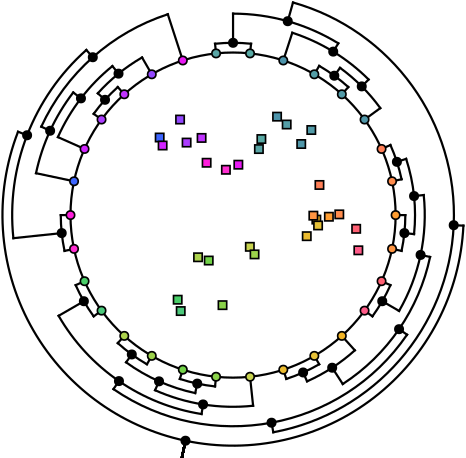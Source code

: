 <?xml version="1.0"?>
<!DOCTYPE ipe SYSTEM "ipe.dtd">
<ipe version="70218" creator="Ipe 7.2.26">
<info created="D:20250130142609" modified="D:20250130143806"/>
<ipestyle name="basic">
<symbol name="arrow/arc(spx)">
<path stroke="sym-stroke" fill="sym-stroke" pen="sym-pen">
0 0 m
-1 0.333 l
-1 -0.333 l
h
</path>
</symbol>
<symbol name="arrow/farc(spx)">
<path stroke="sym-stroke" fill="white" pen="sym-pen">
0 0 m
-1 0.333 l
-1 -0.333 l
h
</path>
</symbol>
<symbol name="arrow/ptarc(spx)">
<path stroke="sym-stroke" fill="sym-stroke" pen="sym-pen">
0 0 m
-1 0.333 l
-0.8 0 l
-1 -0.333 l
h
</path>
</symbol>
<symbol name="arrow/fptarc(spx)">
<path stroke="sym-stroke" fill="white" pen="sym-pen">
0 0 m
-1 0.333 l
-0.8 0 l
-1 -0.333 l
h
</path>
</symbol>
<symbol name="mark/circle(sx)" transformations="translations">
<path fill="sym-stroke">
0.6 0 0 0.6 0 0 e
0.4 0 0 0.4 0 0 e
</path>
</symbol>
<symbol name="mark/disk(sx)" transformations="translations">
<path fill="sym-stroke">
0.6 0 0 0.6 0 0 e
</path>
</symbol>
<symbol name="mark/fdisk(sfx)" transformations="translations">
<group>
<path fill="sym-fill">
0.5 0 0 0.5 0 0 e
</path>
<path fill="sym-stroke" fillrule="eofill">
0.6 0 0 0.6 0 0 e
0.4 0 0 0.4 0 0 e
</path>
</group>
</symbol>
<symbol name="mark/box(sx)" transformations="translations">
<path fill="sym-stroke" fillrule="eofill">
-0.6 -0.6 m
0.6 -0.6 l
0.6 0.6 l
-0.6 0.6 l
h
-0.4 -0.4 m
0.4 -0.4 l
0.4 0.4 l
-0.4 0.4 l
h
</path>
</symbol>
<symbol name="mark/square(sx)" transformations="translations">
<path fill="sym-stroke">
-0.6 -0.6 m
0.6 -0.6 l
0.6 0.6 l
-0.6 0.6 l
h
</path>
</symbol>
<symbol name="mark/fsquare(sfx)" transformations="translations">
<group>
<path fill="sym-fill">
-0.5 -0.5 m
0.5 -0.5 l
0.5 0.5 l
-0.5 0.5 l
h
</path>
<path fill="sym-stroke" fillrule="eofill">
-0.6 -0.6 m
0.6 -0.6 l
0.6 0.6 l
-0.6 0.6 l
h
-0.4 -0.4 m
0.4 -0.4 l
0.4 0.4 l
-0.4 0.4 l
h
</path>
</group>
</symbol>
<symbol name="mark/cross(sx)" transformations="translations">
<group>
<path fill="sym-stroke">
-0.43 -0.57 m
0.57 0.43 l
0.43 0.57 l
-0.57 -0.43 l
h
</path>
<path fill="sym-stroke">
-0.43 0.57 m
0.57 -0.43 l
0.43 -0.57 l
-0.57 0.43 l
h
</path>
</group>
</symbol>
<symbol name="arrow/fnormal(spx)">
<path stroke="sym-stroke" fill="white" pen="sym-pen">
0 0 m
-1 0.333 l
-1 -0.333 l
h
</path>
</symbol>
<symbol name="arrow/pointed(spx)">
<path stroke="sym-stroke" fill="sym-stroke" pen="sym-pen">
0 0 m
-1 0.333 l
-0.8 0 l
-1 -0.333 l
h
</path>
</symbol>
<symbol name="arrow/fpointed(spx)">
<path stroke="sym-stroke" fill="white" pen="sym-pen">
0 0 m
-1 0.333 l
-0.8 0 l
-1 -0.333 l
h
</path>
</symbol>
<symbol name="arrow/linear(spx)">
<path stroke="sym-stroke" pen="sym-pen">
-1 0.333 m
0 0 l
-1 -0.333 l
</path>
</symbol>
<symbol name="arrow/fdouble(spx)">
<path stroke="sym-stroke" fill="white" pen="sym-pen">
0 0 m
-1 0.333 l
-1 -0.333 l
h
-1 0 m
-2 0.333 l
-2 -0.333 l
h
</path>
</symbol>
<symbol name="arrow/double(spx)">
<path stroke="sym-stroke" fill="sym-stroke" pen="sym-pen">
0 0 m
-1 0.333 l
-1 -0.333 l
h
-1 0 m
-2 0.333 l
-2 -0.333 l
h
</path>
</symbol>
<symbol name="arrow/mid-normal(spx)">
<path stroke="sym-stroke" fill="sym-stroke" pen="sym-pen">
0.5 0 m
-0.5 0.333 l
-0.5 -0.333 l
h
</path>
</symbol>
<symbol name="arrow/mid-fnormal(spx)">
<path stroke="sym-stroke" fill="white" pen="sym-pen">
0.5 0 m
-0.5 0.333 l
-0.5 -0.333 l
h
</path>
</symbol>
<symbol name="arrow/mid-pointed(spx)">
<path stroke="sym-stroke" fill="sym-stroke" pen="sym-pen">
0.5 0 m
-0.5 0.333 l
-0.3 0 l
-0.5 -0.333 l
h
</path>
</symbol>
<symbol name="arrow/mid-fpointed(spx)">
<path stroke="sym-stroke" fill="white" pen="sym-pen">
0.5 0 m
-0.5 0.333 l
-0.3 0 l
-0.5 -0.333 l
h
</path>
</symbol>
<symbol name="arrow/mid-double(spx)">
<path stroke="sym-stroke" fill="sym-stroke" pen="sym-pen">
1 0 m
0 0.333 l
0 -0.333 l
h
0 0 m
-1 0.333 l
-1 -0.333 l
h
</path>
</symbol>
<symbol name="arrow/mid-fdouble(spx)">
<path stroke="sym-stroke" fill="white" pen="sym-pen">
1 0 m
0 0.333 l
0 -0.333 l
h
0 0 m
-1 0.333 l
-1 -0.333 l
h
</path>
</symbol>
<anglesize name="22.5 deg" value="22.5"/>
<anglesize name="30 deg" value="30"/>
<anglesize name="45 deg" value="45"/>
<anglesize name="60 deg" value="60"/>
<anglesize name="90 deg" value="90"/>
<arrowsize name="large" value="10"/>
<arrowsize name="small" value="5"/>
<arrowsize name="tiny" value="3"/>
<color name="blue" value="0 0 1"/>
<color name="brown" value="0.647 0.165 0.165"/>
<color name="darkblue" value="0 0 0.545"/>
<color name="darkcyan" value="0 0.545 0.545"/>
<color name="darkgray" value="0.663"/>
<color name="darkgreen" value="0 0.392 0"/>
<color name="darkmagenta" value="0.545 0 0.545"/>
<color name="darkorange" value="1 0.549 0"/>
<color name="darkred" value="0.545 0 0"/>
<color name="gold" value="1 0.843 0"/>
<color name="gray" value="0.745"/>
<color name="green" value="0 1 0"/>
<color name="lightblue" value="0.678 0.847 0.902"/>
<color name="lightcyan" value="0.878 1 1"/>
<color name="lightgray" value="0.827"/>
<color name="lightgreen" value="0.565 0.933 0.565"/>
<color name="lightyellow" value="1 1 0.878"/>
<color name="navy" value="0 0 0.502"/>
<color name="orange" value="1 0.647 0"/>
<color name="pink" value="1 0.753 0.796"/>
<color name="purple" value="0.627 0.125 0.941"/>
<color name="red" value="1 0 0"/>
<color name="seagreen" value="0.18 0.545 0.341"/>
<color name="turquoise" value="0.251 0.878 0.816"/>
<color name="violet" value="0.933 0.51 0.933"/>
<color name="yellow" value="1 1 0"/>
<dashstyle name="dash dot dotted" value="[4 2 1 2 1 2] 0"/>
<dashstyle name="dash dotted" value="[4 2 1 2] 0"/>
<dashstyle name="dashed" value="[4] 0"/>
<dashstyle name="dotted" value="[1 3] 0"/>
<gridsize name="10 pts (~3.5 mm)" value="10"/>
<gridsize name="14 pts (~5 mm)" value="14"/>
<gridsize name="16 pts (~6 mm)" value="16"/>
<gridsize name="20 pts (~7 mm)" value="20"/>
<gridsize name="28 pts (~10 mm)" value="28"/>
<gridsize name="32 pts (~12 mm)" value="32"/>
<gridsize name="4 pts" value="4"/>
<gridsize name="56 pts (~20 mm)" value="56"/>
<gridsize name="8 pts (~3 mm)" value="8"/>
<opacity name="10%" value="0.1"/>
<opacity name="30%" value="0.3"/>
<opacity name="50%" value="0.5"/>
<opacity name="75%" value="0.75"/>
<pen name="fat" value="1.2"/>
<pen name="heavier" value="0.8"/>
<pen name="ultrafat" value="2"/>
<symbolsize name="large" value="5"/>
<symbolsize name="small" value="2"/>
<symbolsize name="tiny" value="1.1"/>
<textsize name="Huge" value="\Huge"/>
<textsize name="LARGE" value="\LARGE"/>
<textsize name="Large" value="\Large"/>
<textsize name="footnote" value="\footnotesize"/>
<textsize name="huge" value="\huge"/>
<textsize name="large" value="\large"/>
<textsize name="script" value="\scriptsize"/>
<textsize name="small" value="\small"/>
<textsize name="tiny" value="\tiny"/>
<textstyle name="center" begin="\begin{center}" end="\end{center}"/>
<textstyle name="item" begin="\begin{itemize}\item{}" end="\end{itemize}"/>
<textstyle name="itemize" begin="\begin{itemize}" end="\end{itemize}"/>
<tiling name="falling" angle="-60" step="4" width="1"/>
<tiling name="rising" angle="30" step="4" width="1"/>
</ipestyle>
<page>
<layer name="alpha"/>
<view layers="alpha" active="alpha"/>
<path layer="alpha" matrix="11.664 0 0 11.664 264.04 500.756" stroke="0" pen="heavier" cap="2" opacity="255" stroke-opacity="opaque">
5.01717 0 0 5.01717 0 0 e
</path>
<path matrix="11.664 0 0 11.664 264.04 500.756" stroke="0" pen="heavier" cap="2" opacity="255" stroke-opacity="opaque">
-1.46835 -6.96405 m
-1.5715 -7.45329 l
</path>
<path matrix="11.664 0 0 11.664 264.04 500.756" stroke="0" pen="heavier" cap="2" opacity="255" stroke-opacity="opaque">
-1.46835 -6.96405 m
-1.5715 -7.45329 l
</path>
<path matrix="11.664 0 0 11.664 264.04 500.756" stroke="0" pen="heavier" cap="2" opacity="255" stroke-opacity="opaque">
4.30168 -3.12535 m
5.31717 0 0 5.31717 0 0 4.85747 -2.16269 a
</path>
<path matrix="11.664 0 0 11.664 264.04 500.756" stroke="0" pen="heavier" cap="2" opacity="255" stroke-opacity="opaque">
4.05897 -2.94902 m
4.30168 -3.12535 l
</path>
<path matrix="11.664 0 0 11.664 264.04 500.756" stroke="0" pen="heavier" cap="2" opacity="255" stroke-opacity="opaque">
4.58341 -2.04067 m
4.85747 -2.16269 l
</path>
<path matrix="11.664 0 0 11.664 264.04 500.756" stroke="0" pen="heavier" cap="2" opacity="255" stroke-opacity="opaque">
-1.46835 -6.96405 m
-1.5715 -7.45329 l
</path>
<path matrix="11.664 0 0 11.664 264.04 500.756" stroke="0" pen="heavier" cap="2" opacity="255" stroke-opacity="opaque">
-1.46835 -6.96405 m
-1.5715 -7.45329 l
</path>
<path matrix="11.664 0 0 11.664 264.04 500.756" stroke="0" pen="heavier" cap="2" opacity="255" stroke-opacity="opaque">
-1.46835 -6.96405 m
-1.5715 -7.45329 l
</path>
<path matrix="11.664 0 0 11.664 264.04 500.756" stroke="0" pen="heavier" cap="2" opacity="255" stroke-opacity="opaque">
5.20097 1.1055 m
5.31717 0 0 5.31717 0 0 4.85747 2.16269 a
</path>
<path matrix="11.664 0 0 11.664 264.04 500.756" stroke="0" pen="heavier" cap="2" opacity="255" stroke-opacity="opaque">
4.58341 2.04067 m
4.85747 2.16269 l
</path>
<path matrix="11.664 0 0 11.664 264.04 500.756" stroke="0" pen="heavier" cap="2" opacity="255" stroke-opacity="opaque">
4.90753 1.04313 m
5.20097 1.1055 l
</path>
<path matrix="11.664 0 0 11.664 264.04 500.756" stroke="0" pen="heavier" cap="2" opacity="255" stroke-opacity="opaque">
-1.46835 -6.96405 m
-1.5715 -7.45329 l
</path>
<path matrix="11.664 0 0 11.664 264.04 500.756" stroke="0" pen="heavier" cap="2" opacity="255" stroke-opacity="opaque">
-1.46835 -6.96405 m
-1.5715 -7.45329 l
</path>
<path matrix="11.664 0 0 11.664 264.04 500.756" stroke="0" pen="heavier" cap="2" opacity="255" stroke-opacity="opaque">
-1.46835 -6.96405 m
-1.5715 -7.45329 l
</path>
<path matrix="11.664 0 0 11.664 264.04 500.756" stroke="0" pen="heavier" cap="2" opacity="255" stroke-opacity="opaque">
5.20097 -1.1055 m
5.31717 0 0 5.31717 0 0 5.31717 0 a
</path>
<path matrix="11.664 0 0 11.664 264.04 500.756" stroke="0" pen="heavier" cap="2" opacity="255" stroke-opacity="opaque">
4.90753 -1.04313 m
5.20097 -1.1055 l
</path>
<path matrix="11.664 0 0 11.664 264.04 500.756" stroke="0" pen="heavier" cap="2" opacity="255" stroke-opacity="opaque">
5.01717 0 m
5.31717 0 l
</path>
<path matrix="11.664 0 0 11.664 264.04 500.756" stroke="0" pen="heavier" cap="2" opacity="255" stroke-opacity="opaque">
-1.46835 -6.96405 m
-1.5715 -7.45329 l
</path>
<path matrix="11.664 0 0 11.664 264.04 500.756" stroke="0" pen="heavier" cap="2" opacity="255" stroke-opacity="opaque">
5.5864 -0.587154 m
5.61717 0 0 5.61717 0 0 5.34224 1.7358 a
</path>
<path matrix="11.664 0 0 11.664 264.04 500.756" stroke="0" pen="heavier" cap="2" opacity="255" stroke-opacity="opaque">
5.05693 1.64309 m
5.34224 1.7358 l
</path>
<path matrix="11.664 0 0 11.664 264.04 500.756" stroke="0" pen="heavier" cap="2" opacity="255" stroke-opacity="opaque">
5.28804 -0.555795 m
5.5864 -0.587154 l
</path>
<path matrix="11.664 0 0 11.664 264.04 500.756" stroke="0" pen="heavier" cap="2" opacity="255" stroke-opacity="opaque">
-1.46835 -6.96405 m
-1.5715 -7.45329 l
</path>
<path matrix="11.664 0 0 11.664 264.04 500.756" stroke="0" pen="heavier" cap="2" opacity="255" stroke-opacity="opaque">
5.12442 -2.95858 m
5.91717 0 0 5.91717 0 0 5.88475 0.618512 a
</path>
<path matrix="11.664 0 0 11.664 264.04 500.756" stroke="0" pen="heavier" cap="2" opacity="255" stroke-opacity="opaque">
4.6048 -2.65858 m
5.12442 -2.95858 l
</path>
<path matrix="11.664 0 0 11.664 264.04 500.756" stroke="0" pen="heavier" cap="2" opacity="255" stroke-opacity="opaque">
5.5864 0.587154 m
5.88475 0.618512 l
</path>
<path matrix="11.664 0 0 11.664 264.04 500.756" stroke="0" pen="heavier" cap="2" opacity="255" stroke-opacity="opaque">
-1.46835 -6.96405 m
-1.5715 -7.45329 l
</path>
<path matrix="11.664 0 0 11.664 264.04 500.756" stroke="0" pen="heavier" cap="2" opacity="255" stroke-opacity="opaque">
-1.46835 -6.96405 m
-1.5715 -7.45329 l
</path>
<path matrix="11.664 0 0 11.664 264.04 500.756" stroke="0" pen="heavier" cap="2" opacity="255" stroke-opacity="opaque">
-1.46835 -6.96405 m
-1.5715 -7.45329 l
</path>
<path matrix="11.664 0 0 11.664 264.04 500.756" stroke="0" pen="heavier" cap="2" opacity="255" stroke-opacity="opaque">
-1.46835 -6.96405 m
-1.5715 -7.45329 l
</path>
<path matrix="11.664 0 0 11.664 264.04 500.756" stroke="0" pen="heavier" cap="2" opacity="255" stroke-opacity="opaque">
1.64309 -5.05693 m
5.31717 0 0 5.31717 0 0 2.65858 -4.6048 a
</path>
<path matrix="11.664 0 0 11.664 264.04 500.756" stroke="0" pen="heavier" cap="2" opacity="255" stroke-opacity="opaque">
1.55039 -4.77161 m
1.64309 -5.05693 l
</path>
<path matrix="11.664 0 0 11.664 264.04 500.756" stroke="0" pen="heavier" cap="2" opacity="255" stroke-opacity="opaque">
2.50858 -4.34499 m
2.65858 -4.6048 l
</path>
<path matrix="11.664 0 0 11.664 264.04 500.756" stroke="0" pen="heavier" cap="2" opacity="255" stroke-opacity="opaque">
-1.46835 -6.96405 m
-1.5715 -7.45329 l
</path>
<path matrix="11.664 0 0 11.664 264.04 500.756" stroke="0" pen="heavier" cap="2" opacity="255" stroke-opacity="opaque">
2.28471 -5.13154 m
5.61717 0 0 5.61717 0 0 3.75862 -4.17437 a
</path>
<path matrix="11.664 0 0 11.664 264.04 500.756" stroke="0" pen="heavier" cap="2" opacity="255" stroke-opacity="opaque">
3.35714 -3.72848 m
3.75862 -4.17437 l
</path>
<path matrix="11.664 0 0 11.664 264.04 500.756" stroke="0" pen="heavier" cap="2" opacity="255" stroke-opacity="opaque">
2.16269 -4.85747 m
2.28471 -5.13154 l
</path>
<path matrix="11.664 0 0 11.664 264.04 500.756" stroke="0" pen="heavier" cap="2" opacity="255" stroke-opacity="opaque">
-1.46835 -6.96405 m
-1.5715 -7.45329 l
</path>
<path matrix="11.664 0 0 11.664 264.04 500.756" stroke="0" pen="heavier" cap="2" opacity="255" stroke-opacity="opaque">
3.38611 -5.21415 m
6.21717 0 0 6.21717 0 0 6.08131 -1.29262 a
</path>
<path matrix="11.664 0 0 11.664 264.04 500.756" stroke="0" pen="heavier" cap="2" opacity="255" stroke-opacity="opaque">
5.78786 -1.23025 m
6.08131 -1.29262 l
</path>
<path matrix="11.664 0 0 11.664 264.04 500.756" stroke="0" pen="heavier" cap="2" opacity="255" stroke-opacity="opaque">
3.05933 -4.71095 m
3.38611 -5.21415 l
</path>
<path matrix="11.664 0 0 11.664 264.04 500.756" stroke="0" pen="heavier" cap="2" opacity="255" stroke-opacity="opaque">
-1.46835 -6.96405 m
-1.5715 -7.45329 l
</path>
<path matrix="11.664 0 0 11.664 264.04 500.756" stroke="0" pen="heavier" cap="2" opacity="255" stroke-opacity="opaque">
-1.46835 -6.96405 m
-1.5715 -7.45329 l
</path>
<path matrix="11.664 0 0 11.664 264.04 500.756" stroke="0" pen="heavier" cap="2" opacity="255" stroke-opacity="opaque">
-1.46835 -6.96405 m
-1.5715 -7.45329 l
</path>
<path matrix="11.664 0 0 11.664 264.04 500.756" stroke="0" pen="heavier" cap="2" opacity="255" stroke-opacity="opaque">
-1.46835 -6.96405 m
-1.5715 -7.45329 l
</path>
<path matrix="11.664 0 0 11.664 264.04 500.756" stroke="0" pen="heavier" cap="2" opacity="255" stroke-opacity="opaque">
-3.55788 -3.95142 m
5.31717 0 0 5.31717 0 0 -2.65858 -4.6048 a
</path>
<path matrix="11.664 0 0 11.664 264.04 500.756" stroke="0" pen="heavier" cap="2" opacity="255" stroke-opacity="opaque">
-3.35714 -3.72848 m
-3.55788 -3.95142 l
</path>
<path matrix="11.664 0 0 11.664 264.04 500.756" stroke="0" pen="heavier" cap="2" opacity="255" stroke-opacity="opaque">
-2.50858 -4.34499 m
-2.65858 -4.6048 l
</path>
<path matrix="11.664 0 0 11.664 264.04 500.756" stroke="0" pen="heavier" cap="2" opacity="255" stroke-opacity="opaque">
-1.46835 -6.96405 m
-1.5715 -7.45329 l
</path>
<path matrix="11.664 0 0 11.664 264.04 500.756" stroke="0" pen="heavier" cap="2" opacity="255" stroke-opacity="opaque">
-1.46835 -6.96405 m
-1.5715 -7.45329 l
</path>
<path matrix="11.664 0 0 11.664 264.04 500.756" stroke="0" pen="heavier" cap="2" opacity="255" stroke-opacity="opaque">
-1.46835 -6.96405 m
-1.5715 -7.45329 l
</path>
<path matrix="11.664 0 0 11.664 264.04 500.756" stroke="0" pen="heavier" cap="2" opacity="255" stroke-opacity="opaque">
-1.64309 -5.05693 m
5.31717 0 0 5.31717 0 0 -0.555795 -5.28804 a
</path>
<path matrix="11.664 0 0 11.664 264.04 500.756" stroke="0" pen="heavier" cap="2" opacity="255" stroke-opacity="opaque">
-0.524437 -4.98968 m
-0.555795 -5.28804 l
</path>
<path matrix="11.664 0 0 11.664 264.04 500.756" stroke="0" pen="heavier" cap="2" opacity="255" stroke-opacity="opaque">
-1.55039 -4.77161 m
-1.64309 -5.05693 l
</path>
<path matrix="11.664 0 0 11.664 264.04 500.756" stroke="0" pen="heavier" cap="2" opacity="255" stroke-opacity="opaque">
-1.46835 -6.96405 m
-1.5715 -7.45329 l
</path>
<path matrix="11.664 0 0 11.664 264.04 500.756" stroke="0" pen="heavier" cap="2" opacity="255" stroke-opacity="opaque">
-3.30169 -4.54438 m
5.61717 0 0 5.61717 0 0 -1.16787 -5.49442 a
</path>
<path matrix="11.664 0 0 11.664 264.04 500.756" stroke="0" pen="heavier" cap="2" opacity="255" stroke-opacity="opaque">
-3.12535 -4.30168 m
-3.30169 -4.54438 l
</path>
<path matrix="11.664 0 0 11.664 264.04 500.756" stroke="0" pen="heavier" cap="2" opacity="255" stroke-opacity="opaque">
-1.1055 -5.20097 m
-1.16787 -5.49442 l
</path>
<path matrix="11.664 0 0 11.664 264.04 500.756" stroke="0" pen="heavier" cap="2" opacity="255" stroke-opacity="opaque">
-1.46835 -6.96405 m
-1.5715 -7.45329 l
</path>
<path matrix="11.664 0 0 11.664 264.04 500.756" stroke="0" pen="heavier" cap="2" opacity="255" stroke-opacity="opaque">
-2.40673 -5.4056 m
5.91717 0 0 5.91717 0 0 0.618512 -5.88475 a
</path>
<path matrix="11.664 0 0 11.664 264.04 500.756" stroke="0" pen="heavier" cap="2" opacity="255" stroke-opacity="opaque">
0.524437 -4.98968 m
0.618512 -5.88475 l
</path>
<path matrix="11.664 0 0 11.664 264.04 500.756" stroke="0" pen="heavier" cap="2" opacity="255" stroke-opacity="opaque">
-2.28471 -5.13154 m
-2.40673 -5.4056 l
</path>
<path matrix="11.664 0 0 11.664 264.04 500.756" stroke="0" pen="heavier" cap="2" opacity="255" stroke-opacity="opaque">
-1.46835 -6.96405 m
-1.5715 -7.45329 l
</path>
<path matrix="11.664 0 0 11.664 264.04 500.756" stroke="0" pen="heavier" cap="2" opacity="255" stroke-opacity="opaque">
-1.46835 -6.96405 m
-1.5715 -7.45329 l
</path>
<path matrix="11.664 0 0 11.664 264.04 500.756" stroke="0" pen="heavier" cap="2" opacity="255" stroke-opacity="opaque">
-1.46835 -6.96405 m
-1.5715 -7.45329 l
</path>
<path matrix="11.664 0 0 11.664 264.04 500.756" stroke="0" pen="heavier" cap="2" opacity="255" stroke-opacity="opaque">
-4.85747 -2.16269 m
5.31717 0 0 5.31717 0 0 -4.30168 -3.12535 a
</path>
<path matrix="11.664 0 0 11.664 264.04 500.756" stroke="0" pen="heavier" cap="2" opacity="255" stroke-opacity="opaque">
-4.58341 -2.04067 m
-4.85747 -2.16269 l
</path>
<path matrix="11.664 0 0 11.664 264.04 500.756" stroke="0" pen="heavier" cap="2" opacity="255" stroke-opacity="opaque">
-4.05897 -2.94902 m
-4.30168 -3.12535 l
</path>
<path matrix="11.664 0 0 11.664 264.04 500.756" stroke="0" pen="heavier" cap="2" opacity="255" stroke-opacity="opaque">
-1.46835 -6.96405 m
-1.5715 -7.45329 l
</path>
<path matrix="11.664 0 0 11.664 264.04 500.756" stroke="0" pen="heavier" cap="2" opacity="255" stroke-opacity="opaque">
-5.38422 -3.10858 m
6.21717 0 0 6.21717 0 0 -0.972579 -6.14062 a
</path>
<path matrix="11.664 0 0 11.664 264.04 500.756" stroke="0" pen="heavier" cap="2" opacity="255" stroke-opacity="opaque">
-0.925649 -5.84432 m
-0.972579 -6.14062 l
</path>
<path matrix="11.664 0 0 11.664 264.04 500.756" stroke="0" pen="heavier" cap="2" opacity="255" stroke-opacity="opaque">
-4.6048 -2.65858 m
-5.38422 -3.10858 l
</path>
<path matrix="11.664 0 0 11.664 264.04 500.756" stroke="0" pen="heavier" cap="2" opacity="255" stroke-opacity="opaque">
-1.46835 -6.96405 m
-1.5715 -7.45329 l
</path>
<path matrix="11.664 0 0 11.664 264.04 500.756" stroke="0" pen="heavier" cap="2" opacity="255" stroke-opacity="opaque">
-3.69136 -5.37097 m
6.51717 0 0 6.51717 0 0 5.37097 -3.69136 a
</path>
<path matrix="11.664 0 0 11.664 264.04 500.756" stroke="0" pen="heavier" cap="2" opacity="255" stroke-opacity="opaque">
5.12373 -3.52144 m
5.37097 -3.69136 l
</path>
<path matrix="11.664 0 0 11.664 264.04 500.756" stroke="0" pen="heavier" cap="2" opacity="255" stroke-opacity="opaque">
-3.52144 -5.12373 m
-3.69136 -5.37097 l
</path>
<path matrix="11.664 0 0 11.664 264.04 500.756" stroke="0" pen="heavier" cap="2" opacity="255" stroke-opacity="opaque">
-1.46835 -6.96405 m
-1.5715 -7.45329 l
</path>
<path matrix="11.664 0 0 11.664 264.04 500.756" stroke="0" pen="heavier" cap="2" opacity="255" stroke-opacity="opaque">
-1.46835 -6.96405 m
-1.5715 -7.45329 l
</path>
<path matrix="11.664 0 0 11.664 264.04 500.756" stroke="0" pen="heavier" cap="2" opacity="255" stroke-opacity="opaque">
-1.46835 -6.96405 m
-1.5715 -7.45329 l
</path>
<path matrix="11.664 0 0 11.664 264.04 500.756" stroke="0" pen="heavier" cap="2" opacity="255" stroke-opacity="opaque">
0.555795 5.28804 m
5.31717 0 0 5.31717 0 0 -0.555795 5.28804 a
</path>
<path matrix="11.664 0 0 11.664 264.04 500.756" stroke="0" pen="heavier" cap="2" opacity="255" stroke-opacity="opaque">
0.524437 4.98968 m
0.555795 5.28804 l
</path>
<path matrix="11.664 0 0 11.664 264.04 500.756" stroke="0" pen="heavier" cap="2" opacity="255" stroke-opacity="opaque">
-0.524437 4.98968 m
-0.555795 5.28804 l
</path>
<path matrix="11.664 0 0 11.664 264.04 500.756" stroke="0" pen="heavier" cap="2" opacity="255" stroke-opacity="opaque">
-1.46835 -6.96405 m
-1.5715 -7.45329 l
</path>
<path matrix="11.664 0 0 11.664 264.04 500.756" stroke="0" pen="heavier" cap="2" opacity="255" stroke-opacity="opaque">
-1.46835 -6.96405 m
-1.5715 -7.45329 l
</path>
<path matrix="11.664 0 0 11.664 264.04 500.756" stroke="0" pen="heavier" cap="2" opacity="255" stroke-opacity="opaque">
-1.46835 -6.96405 m
-1.5715 -7.45329 l
</path>
<path matrix="11.664 0 0 11.664 264.04 500.756" stroke="0" pen="heavier" cap="2" opacity="255" stroke-opacity="opaque">
3.55788 3.95142 m
5.31717 0 0 5.31717 0 0 2.65858 4.6048 a
</path>
<path matrix="11.664 0 0 11.664 264.04 500.756" stroke="0" pen="heavier" cap="2" opacity="255" stroke-opacity="opaque">
2.50858 4.34499 m
2.65858 4.6048 l
</path>
<path matrix="11.664 0 0 11.664 264.04 500.756" stroke="0" pen="heavier" cap="2" opacity="255" stroke-opacity="opaque">
3.35714 3.72848 m
3.55788 3.95142 l
</path>
<path matrix="11.664 0 0 11.664 264.04 500.756" stroke="0" pen="heavier" cap="2" opacity="255" stroke-opacity="opaque">
-1.46835 -6.96405 m
-1.5715 -7.45329 l
</path>
<path matrix="11.664 0 0 11.664 264.04 500.756" stroke="0" pen="heavier" cap="2" opacity="255" stroke-opacity="opaque">
-1.46835 -6.96405 m
-1.5715 -7.45329 l
</path>
<path matrix="11.664 0 0 11.664 264.04 500.756" stroke="0" pen="heavier" cap="2" opacity="255" stroke-opacity="opaque">
4.54438 3.30169 m
5.61717 0 0 5.61717 0 0 3.30169 4.54438 a
</path>
<path matrix="11.664 0 0 11.664 264.04 500.756" stroke="0" pen="heavier" cap="2" opacity="255" stroke-opacity="opaque">
3.12535 4.30168 m
3.30169 4.54438 l
</path>
<path matrix="11.664 0 0 11.664 264.04 500.756" stroke="0" pen="heavier" cap="2" opacity="255" stroke-opacity="opaque">
4.05897 2.94902 m
4.54438 3.30169 l
</path>
<path matrix="11.664 0 0 11.664 264.04 500.756" stroke="0" pen="heavier" cap="2" opacity="255" stroke-opacity="opaque">
-1.46835 -6.96405 m
-1.5715 -7.45329 l
</path>
<path matrix="11.664 0 0 11.664 264.04 500.756" stroke="0" pen="heavier" cap="2" opacity="255" stroke-opacity="opaque">
-1.46835 -6.96405 m
-1.5715 -7.45329 l
</path>
<path matrix="11.664 0 0 11.664 264.04 500.756" stroke="0" pen="heavier" cap="2" opacity="255" stroke-opacity="opaque">
4.18407 4.18407 m
5.91717 0 0 5.91717 0 0 1.82851 5.62756 a
</path>
<path matrix="11.664 0 0 11.664 264.04 500.756" stroke="0" pen="heavier" cap="2" opacity="255" stroke-opacity="opaque">
3.97194 3.97194 m
4.18407 4.18407 l
</path>
<path matrix="11.664 0 0 11.664 264.04 500.756" stroke="0" pen="heavier" cap="2" opacity="255" stroke-opacity="opaque">
1.55039 4.77161 m
1.82851 5.62756 l
</path>
<path matrix="11.664 0 0 11.664 264.04 500.756" stroke="0" pen="heavier" cap="2" opacity="255" stroke-opacity="opaque">
-1.46835 -6.96405 m
-1.5715 -7.45329 l
</path>
<path matrix="11.664 0 0 11.664 264.04 500.756" stroke="0" pen="heavier" cap="2" opacity="255" stroke-opacity="opaque">
3.24846 5.30101 m
6.21717 0 0 6.21717 0 0 0 6.21717 a
</path>
<path matrix="11.664 0 0 11.664 264.04 500.756" stroke="0" pen="heavier" cap="2" opacity="255" stroke-opacity="opaque">
0 5.31717 m
0 6.21717 l
</path>
<path matrix="11.664 0 0 11.664 264.04 500.756" stroke="0" pen="heavier" cap="2" opacity="255" stroke-opacity="opaque">
3.09171 5.04521 m
3.24846 5.30101 l
</path>
<path matrix="11.664 0 0 11.664 264.04 500.756" stroke="0" pen="heavier" cap="2" opacity="255" stroke-opacity="opaque">
-1.46835 -6.96405 m
-1.5715 -7.45329 l
</path>
<path matrix="11.664 0 0 11.664 264.04 500.756" stroke="0" pen="heavier" cap="2" opacity="255" stroke-opacity="opaque">
1.24233 -6.70301 m
6.81717 0 0 6.81717 0 0 1.85045 6.56122 a
</path>
<path matrix="11.664 0 0 11.664 264.04 500.756" stroke="0" pen="heavier" cap="2" opacity="255" stroke-opacity="opaque">
1.18766 -6.40804 m
1.24233 -6.70301 l
</path>
<path matrix="11.664 0 0 11.664 264.04 500.756" stroke="0" pen="heavier" cap="2" opacity="255" stroke-opacity="opaque">
1.68759 5.98374 m
1.85045 6.56122 l
</path>
<path matrix="11.664 0 0 11.664 264.04 500.756" stroke="0" pen="heavier" cap="2" opacity="255" stroke-opacity="opaque">
-1.46835 -6.96405 m
-1.5715 -7.45329 l
</path>
<path matrix="11.664 0 0 11.664 264.04 500.756" stroke="0" pen="heavier" cap="2" opacity="255" stroke-opacity="opaque">
-1.46835 -6.96405 m
-1.5715 -7.45329 l
</path>
<path matrix="11.664 0 0 11.664 264.04 500.756" stroke="0" pen="heavier" cap="2" opacity="255" stroke-opacity="opaque">
-1.46835 -6.96405 m
-1.5715 -7.45329 l
</path>
<path matrix="11.664 0 0 11.664 264.04 500.756" stroke="0" pen="heavier" cap="2" opacity="255" stroke-opacity="opaque">
-1.46835 -6.96405 m
-1.5715 -7.45329 l
</path>
<path matrix="11.664 0 0 11.664 264.04 500.756" stroke="0" pen="heavier" cap="2" opacity="255" stroke-opacity="opaque">
-1.46835 -6.96405 m
-1.5715 -7.45329 l
</path>
<path matrix="11.664 0 0 11.664 264.04 500.756" stroke="0" pen="heavier" cap="2" opacity="255" stroke-opacity="opaque">
-3.55788 3.95142 m
5.31717 0 0 5.31717 0 0 -4.30168 3.12535 a
</path>
<path matrix="11.664 0 0 11.664 264.04 500.756" stroke="0" pen="heavier" cap="2" opacity="255" stroke-opacity="opaque">
-4.05897 2.94902 m
-4.30168 3.12535 l
</path>
<path matrix="11.664 0 0 11.664 264.04 500.756" stroke="0" pen="heavier" cap="2" opacity="255" stroke-opacity="opaque">
-3.35714 3.72848 m
-3.55788 3.95142 l
</path>
<path matrix="11.664 0 0 11.664 264.04 500.756" stroke="0" pen="heavier" cap="2" opacity="255" stroke-opacity="opaque">
-1.46835 -6.96405 m
-1.5715 -7.45329 l
</path>
<path matrix="11.664 0 0 11.664 264.04 500.756" stroke="0" pen="heavier" cap="2" opacity="255" stroke-opacity="opaque">
-2.80858 4.86461 m
5.61717 0 0 5.61717 0 0 -4.17437 3.75862 a
</path>
<path matrix="11.664 0 0 11.664 264.04 500.756" stroke="0" pen="heavier" cap="2" opacity="255" stroke-opacity="opaque">
-2.50858 4.34499 m
-2.80858 4.86461 l
</path>
<path matrix="11.664 0 0 11.664 264.04 500.756" stroke="0" pen="heavier" cap="2" opacity="255" stroke-opacity="opaque">
-3.95142 3.55788 m
-4.17437 3.75862 l
</path>
<path matrix="11.664 0 0 11.664 264.04 500.756" stroke="0" pen="heavier" cap="2" opacity="255" stroke-opacity="opaque">
-1.46835 -6.96405 m
-1.5715 -7.45329 l
</path>
<path matrix="11.664 0 0 11.664 264.04 500.756" stroke="0" pen="heavier" cap="2" opacity="255" stroke-opacity="opaque">
-1.46835 -6.96405 m
-1.5715 -7.45329 l
</path>
<path matrix="11.664 0 0 11.664 264.04 500.756" stroke="0" pen="heavier" cap="2" opacity="255" stroke-opacity="opaque">
-3.72379 4.5985 m
5.91717 0 0 5.91717 0 0 -5.4056 2.40673 a
</path>
<path matrix="11.664 0 0 11.664 264.04 500.756" stroke="0" pen="heavier" cap="2" opacity="255" stroke-opacity="opaque">
-3.535 4.36536 m
-3.72379 4.5985 l
</path>
<path matrix="11.664 0 0 11.664 264.04 500.756" stroke="0" pen="heavier" cap="2" opacity="255" stroke-opacity="opaque">
-4.58341 2.04067 m
-5.4056 2.40673 l
</path>
<path matrix="11.664 0 0 11.664 264.04 500.756" stroke="0" pen="heavier" cap="2" opacity="255" stroke-opacity="opaque">
-1.46835 -6.96405 m
-1.5715 -7.45329 l
</path>
<path matrix="11.664 0 0 11.664 264.04 500.756" stroke="0" pen="heavier" cap="2" opacity="255" stroke-opacity="opaque">
-4.93241 3.78477 m
6.21717 0 0 6.21717 0 0 -6.08131 1.29262 a
</path>
<path matrix="11.664 0 0 11.664 264.04 500.756" stroke="0" pen="heavier" cap="2" opacity="255" stroke-opacity="opaque">
-4.90753 1.04313 m
-6.08131 1.29262 l
</path>
<path matrix="11.664 0 0 11.664 264.04 500.756" stroke="0" pen="heavier" cap="2" opacity="255" stroke-opacity="opaque">
-4.6944 3.60214 m
-4.93241 3.78477 l
</path>
<path matrix="11.664 0 0 11.664 264.04 500.756" stroke="0" pen="heavier" cap="2" opacity="255" stroke-opacity="opaque">
-1.46835 -6.96405 m
-1.5715 -7.45329 l
</path>
<path matrix="11.664 0 0 11.664 264.04 500.756" stroke="0" pen="heavier" cap="2" opacity="255" stroke-opacity="opaque">
-1.46835 -6.96405 m
-1.5715 -7.45329 l
</path>
<path matrix="11.664 0 0 11.664 264.04 500.756" stroke="0" pen="heavier" cap="2" opacity="255" stroke-opacity="opaque">
-2.01392 6.19819 m
6.51717 0 0 6.51717 0 0 -5.91852 2.72848 a
</path>
<path matrix="11.664 0 0 11.664 264.04 500.756" stroke="0" pen="heavier" cap="2" opacity="255" stroke-opacity="opaque">
-5.64608 2.60288 m
-5.91852 2.72848 l
</path>
<path matrix="11.664 0 0 11.664 264.04 500.756" stroke="0" pen="heavier" cap="2" opacity="255" stroke-opacity="opaque">
-1.55039 4.77161 m
-2.01392 6.19819 l
</path>
<path matrix="11.664 0 0 11.664 264.04 500.756" stroke="0" pen="heavier" cap="2" opacity="255" stroke-opacity="opaque">
-1.46835 -6.96405 m
-1.5715 -7.45329 l
</path>
<path matrix="11.664 0 0 11.664 264.04 500.756" stroke="0" pen="heavier" cap="2" opacity="255" stroke-opacity="opaque">
-1.46835 -6.96405 m
-1.5715 -7.45329 l
</path>
<path matrix="11.664 0 0 11.664 264.04 500.756" stroke="0" pen="heavier" cap="2" opacity="255" stroke-opacity="opaque">
-1.46835 -6.96405 m
-1.5715 -7.45329 l
</path>
<path matrix="11.664 0 0 11.664 264.04 500.756" stroke="0" pen="heavier" cap="2" opacity="255" stroke-opacity="opaque">
-5.31717 0 m
5.31717 0 0 5.31717 0 0 -5.20097 -1.1055 a
</path>
<path matrix="11.664 0 0 11.664 264.04 500.756" stroke="0" pen="heavier" cap="2" opacity="255" stroke-opacity="opaque">
-5.01717 0 m
-5.31717 0 l
</path>
<path matrix="11.664 0 0 11.664 264.04 500.756" stroke="0" pen="heavier" cap="2" opacity="255" stroke-opacity="opaque">
-4.90753 -1.04313 m
-5.20097 -1.1055 l
</path>
<path matrix="11.664 0 0 11.664 264.04 500.756" stroke="0" pen="heavier" cap="2" opacity="255" stroke-opacity="opaque">
-1.46835 -6.96405 m
-1.5715 -7.45329 l
</path>
<path matrix="11.664 0 0 11.664 264.04 500.756" stroke="0" pen="heavier" cap="2" opacity="255" stroke-opacity="opaque">
-4.52832 5.09589 m
6.81717 0 0 6.81717 0 0 -6.77982 -0.712588 a
</path>
<path matrix="11.664 0 0 11.664 264.04 500.756" stroke="0" pen="heavier" cap="2" opacity="255" stroke-opacity="opaque">
-4.32904 4.87164 m
-4.52832 5.09589 l
</path>
<path matrix="11.664 0 0 11.664 264.04 500.756" stroke="0" pen="heavier" cap="2" opacity="255" stroke-opacity="opaque">
-5.28804 -0.555795 m
-6.77982 -0.712588 l
</path>
<path matrix="11.664 0 0 11.664 264.04 500.756" stroke="0" pen="heavier" cap="2" opacity="255" stroke-opacity="opaque">
-1.46835 -6.96405 m
-1.5715 -7.45329 l
</path>
<path matrix="11.664 0 0 11.664 264.04 500.756" stroke="0" pen="heavier" cap="2" opacity="255" stroke-opacity="opaque">
-6.63607 2.57229 m
7.11717 0 0 7.11717 0 0 7.1097 -0.325958 a
</path>
<path matrix="11.664 0 0 11.664 264.04 500.756" stroke="0" pen="heavier" cap="2" opacity="255" stroke-opacity="opaque">
6.81001 -0.312219 m
7.1097 -0.325958 l
</path>
<path matrix="11.664 0 0 11.664 264.04 500.756" stroke="0" pen="heavier" cap="2" opacity="255" stroke-opacity="opaque">
-6.35634 2.46387 m
-6.63607 2.57229 l
</path>
<path matrix="11.664 0 0 11.664 264.04 500.756" stroke="0" pen="heavier" cap="2" opacity="255" stroke-opacity="opaque">
-1.46835 -6.96405 m
-1.5715 -7.45329 l
</path>
<use matrix="11.664 0 0 11.664 264.04 500.756" name="mark/fdisk(sfx)" pos="4.05897 -2.94902" size="normal" fill="1 0.356 0.537"/>
<use matrix="11.664 0 0 11.664 264.04 500.756" name="mark/fdisk(sfx)" pos="4.58341 -2.04067" size="normal" fill="1 0.376 0.45"/>
<use matrix="11.664 0 0 11.664 264.04 500.756" name="mark/fdisk(sfx)" pos="4.6048 -2.65858" size="normal" fill="0"/>
<use matrix="11.664 0 0 11.664 264.04 500.756" name="mark/fdisk(sfx)" pos="4.58341 2.04067" size="normal" fill="1 0.498 0.341"/>
<use matrix="11.664 0 0 11.664 264.04 500.756" name="mark/fdisk(sfx)" pos="4.90753 1.04313" size="normal" fill="1 0.549 0.301"/>
<use matrix="11.664 0 0 11.664 264.04 500.756" name="mark/fdisk(sfx)" pos="5.05693 1.64309" size="normal" fill="0"/>
<use matrix="11.664 0 0 11.664 264.04 500.756" name="mark/fdisk(sfx)" pos="4.90753 -1.04313" size="normal" fill="1 0.584 0.258"/>
<use matrix="11.664 0 0 11.664 264.04 500.756" name="mark/fdisk(sfx)" pos="5.01717 0" size="normal" fill="1 0.615 0.192"/>
<use matrix="11.664 0 0 11.664 264.04 500.756" name="mark/fdisk(sfx)" pos="5.28804 -0.555795" size="normal" fill="0"/>
<use matrix="11.664 0 0 11.664 264.04 500.756" name="mark/fdisk(sfx)" pos="5.5864 0.587154" size="normal" fill="0"/>
<use matrix="11.664 0 0 11.664 264.04 500.756" name="mark/fdisk(sfx)" pos="5.78786 -1.23025" size="normal" fill="0"/>
<use matrix="11.664 0 0 11.664 264.04 500.756" name="mark/fdisk(sfx)" pos="3.35714 -3.72848" size="normal" fill="0.949 0.705 0.145"/>
<use matrix="11.664 0 0 11.664 264.04 500.756" name="mark/fdisk(sfx)" pos="1.55039 -4.77161" size="normal" fill="0.921 0.733 0.184"/>
<use matrix="11.664 0 0 11.664 264.04 500.756" name="mark/fdisk(sfx)" pos="2.50858 -4.34499" size="normal" fill="0.901 0.756 0.219"/>
<use matrix="11.664 0 0 11.664 264.04 500.756" name="mark/fdisk(sfx)" pos="2.16269 -4.85747" size="normal" fill="0"/>
<use matrix="11.664 0 0 11.664 264.04 500.756" name="mark/fdisk(sfx)" pos="3.05933 -4.71095" size="normal" fill="0"/>
<use matrix="11.664 0 0 11.664 264.04 500.756" name="mark/fdisk(sfx)" pos="5.12373 -3.52144" size="normal" fill="0"/>
<use matrix="11.664 0 0 11.664 264.04 500.756" name="mark/fdisk(sfx)" pos="0.524437 -4.98968" size="normal" fill="0.784 0.827 0.309"/>
<use matrix="11.664 0 0 11.664 264.04 500.756" name="mark/fdisk(sfx)" pos="-3.35714 -3.72848" size="normal" fill="0.674 0.823 0.298"/>
<use matrix="11.664 0 0 11.664 264.04 500.756" name="mark/fdisk(sfx)" pos="-2.50858 -4.34499" size="normal" fill="0.611 0.823 0.294"/>
<use matrix="11.664 0 0 11.664 264.04 500.756" name="mark/fdisk(sfx)" pos="-3.12535 -4.30168" size="normal" fill="0"/>
<use matrix="11.664 0 0 11.664 264.04 500.756" name="mark/fdisk(sfx)" pos="-0.524437 -4.98968" size="normal" fill="0.541 0.823 0.286"/>
<use matrix="11.664 0 0 11.664 264.04 500.756" name="mark/fdisk(sfx)" pos="-1.55039 -4.77161" size="normal" fill="0.447 0.823 0.282"/>
<use matrix="11.664 0 0 11.664 264.04 500.756" name="mark/fdisk(sfx)" pos="-1.1055 -5.20097" size="normal" fill="0"/>
<use matrix="11.664 0 0 11.664 264.04 500.756" name="mark/fdisk(sfx)" pos="-2.28471 -5.13154" size="normal" fill="0"/>
<use matrix="11.664 0 0 11.664 264.04 500.756" name="mark/fdisk(sfx)" pos="-0.925649 -5.84432" size="normal" fill="0"/>
<use matrix="11.664 0 0 11.664 264.04 500.756" name="mark/fdisk(sfx)" pos="-4.58341 -2.04067" size="normal" fill="0.286 0.807 0.407"/>
<use matrix="11.664 0 0 11.664 264.04 500.756" name="mark/fdisk(sfx)" pos="-4.05897 -2.94902" size="normal" fill="0.298 0.788 0.486"/>
<use matrix="11.664 0 0 11.664 264.04 500.756" name="mark/fdisk(sfx)" pos="-4.6048 -2.65858" size="normal" fill="0"/>
<use matrix="11.664 0 0 11.664 264.04 500.756" name="mark/fdisk(sfx)" pos="-3.52144 -5.12373" size="normal" fill="0"/>
<use matrix="11.664 0 0 11.664 264.04 500.756" name="mark/fdisk(sfx)" pos="1.18766 -6.40804" size="normal" fill="0"/>
<use matrix="11.664 0 0 11.664 264.04 500.756" name="mark/fdisk(sfx)" pos="0.524437 4.98968" size="normal" fill="0.345 0.662 0.643"/>
<use matrix="11.664 0 0 11.664 264.04 500.756" name="mark/fdisk(sfx)" pos="-0.524437 4.98968" size="normal" fill="0.349 0.647 0.647"/>
<use matrix="11.664 0 0 11.664 264.04 500.756" name="mark/fdisk(sfx)" pos="0 5.31717" size="normal" fill="0"/>
<use matrix="11.664 0 0 11.664 264.04 500.756" name="mark/fdisk(sfx)" pos="2.50858 4.34499" size="normal" fill="0.329 0.619 0.654"/>
<use matrix="11.664 0 0 11.664 264.04 500.756" name="mark/fdisk(sfx)" pos="3.35714 3.72848" size="normal" fill="0.321 0.607 0.658"/>
<use matrix="11.664 0 0 11.664 264.04 500.756" name="mark/fdisk(sfx)" pos="3.12535 4.30168" size="normal" fill="0"/>
<use matrix="11.664 0 0 11.664 264.04 500.756" name="mark/fdisk(sfx)" pos="4.05897 2.94902" size="normal" fill="0.313 0.592 0.662"/>
<use matrix="11.664 0 0 11.664 264.04 500.756" name="mark/fdisk(sfx)" pos="3.97194 3.97194" size="normal" fill="0"/>
<use matrix="11.664 0 0 11.664 264.04 500.756" name="mark/fdisk(sfx)" pos="1.55039 4.77161" size="normal" fill="0.301 0.58 0.67"/>
<use matrix="11.664 0 0 11.664 264.04 500.756" name="mark/fdisk(sfx)" pos="3.09171 5.04521" size="normal" fill="0"/>
<use matrix="11.664 0 0 11.664 264.04 500.756" name="mark/fdisk(sfx)" pos="1.68759 5.98374" size="normal" fill="0"/>
<use matrix="11.664 0 0 11.664 264.04 500.756" name="mark/fdisk(sfx)" pos="6.81001 -0.312219" size="normal" fill="0"/>
<use matrix="11.664 0 0 11.664 264.04 500.756" name="mark/fdisk(sfx)" pos="-4.90753 1.04313" size="normal" fill="0.239 0.396 1"/>
<use matrix="11.664 0 0 11.664 264.04 500.756" name="mark/fdisk(sfx)" pos="-2.50858 4.34499" size="normal" fill="0.576 0.278 1"/>
<use matrix="11.664 0 0 11.664 264.04 500.756" name="mark/fdisk(sfx)" pos="-4.05897 2.94902" size="normal" fill="0.674 0.239 1"/>
<use matrix="11.664 0 0 11.664 264.04 500.756" name="mark/fdisk(sfx)" pos="-3.35714 3.72848" size="normal" fill="0.752 0.196 1"/>
<use matrix="11.664 0 0 11.664 264.04 500.756" name="mark/fdisk(sfx)" pos="-3.95142 3.55788" size="normal" fill="0"/>
<use matrix="11.664 0 0 11.664 264.04 500.756" name="mark/fdisk(sfx)" pos="-3.535 4.36536" size="normal" fill="0"/>
<use matrix="11.664 0 0 11.664 264.04 500.756" name="mark/fdisk(sfx)" pos="-4.58341 2.04067" size="normal" fill="0.819 0.141 1"/>
<use matrix="11.664 0 0 11.664 264.04 500.756" name="mark/fdisk(sfx)" pos="-4.6944 3.60214" size="normal" fill="0"/>
<use matrix="11.664 0 0 11.664 264.04 500.756" name="mark/fdisk(sfx)" pos="-5.64608 2.60288" size="normal" fill="0"/>
<use matrix="11.664 0 0 11.664 264.04 500.756" name="mark/fdisk(sfx)" pos="-1.55039 4.77161" size="normal" fill="0.909 0.105 0.952"/>
<use matrix="11.664 0 0 11.664 264.04 500.756" name="mark/fdisk(sfx)" pos="-4.32904 4.87164" size="normal" fill="0"/>
<use matrix="11.664 0 0 11.664 264.04 500.756" name="mark/fdisk(sfx)" pos="-5.01717 0" size="normal" fill="1 0.117 0.862"/>
<use matrix="11.664 0 0 11.664 264.04 500.756" name="mark/fdisk(sfx)" pos="-4.90753 -1.04313" size="normal" fill="1 0.18 0.819"/>
<use matrix="11.664 0 0 11.664 264.04 500.756" name="mark/fdisk(sfx)" pos="-5.28804 -0.555795" size="normal" fill="0"/>
<use matrix="11.664 0 0 11.664 264.04 500.756" name="mark/fdisk(sfx)" pos="-6.35634 2.46387" size="normal" fill="0"/>
<use matrix="11.664 0 0 11.664 264.04 500.756" name="mark/fdisk(sfx)" pos="-1.46835 -6.96405" size="normal" fill="0"/>
<use matrix="11.664 0 0 11.664 264.04 500.756" name="mark/fsquare(sfx)" pos="0.518244 -0.979767" size="normal" fill="0.784 0.827 0.309"/>
<use matrix="11.664 0 0 11.664 264.04 500.756" name="mark/fsquare(sfx)" pos="-1.0804 -1.30175" size="normal" fill="0.674 0.823 0.298"/>
<use matrix="11.664 0 0 11.664 264.04 500.756" name="mark/fsquare(sfx)" pos="-1.61533 -2.96184" size="normal" fill="0.298 0.788 0.486"/>
<use matrix="11.664 0 0 11.664 264.04 500.756" name="mark/fsquare(sfx)" pos="-0.324762 -2.78" size="normal" fill="0.541 0.823 0.286"/>
<use matrix="11.664 0 0 11.664 264.04 500.756" name="mark/fsquare(sfx)" pos="0.663644 -1.21318" size="normal" fill="0.611 0.823 0.294"/>
<use matrix="11.664 0 0 11.664 264.04 500.756" name="mark/fsquare(sfx)" pos="-1.70921 -2.61186" size="normal" fill="0.286 0.807 0.407"/>
<use matrix="11.664 0 0 11.664 264.04 500.756" name="mark/fsquare(sfx)" pos="-0.751086 -1.4027" size="normal" fill="0.447 0.823 0.282"/>
<use matrix="11.664 0 0 11.664 264.04 500.756" name="mark/fsquare(sfx)" pos="2.57089 -0.139617" size="normal" fill="0.949 0.705 0.145"/>
<use matrix="11.664 0 0 11.664 264.04 500.756" name="mark/fsquare(sfx)" pos="2.27465 -0.651094" size="normal" fill="0.921 0.733 0.184"/>
<use matrix="11.664 0 0 11.664 264.04 500.756" name="mark/fsquare(sfx)" pos="2.62428 -0.320176" size="normal" fill="0.901 0.756 0.219"/>
<use matrix="11.664 0 0 11.664 264.04 500.756" name="mark/fsquare(sfx)" pos="-0.220653 1.39823" size="normal" fill="1 0.18 0.819"/>
<use matrix="11.664 0 0 11.664 264.04 500.756" name="mark/fsquare(sfx)" pos="-0.971117 2.38145" size="normal" fill="0.752 0.196 1"/>
<use matrix="11.664 0 0 11.664 264.04 500.756" name="mark/fsquare(sfx)" pos="-0.815755 1.61494" size="normal" fill="1 0.117 0.862"/>
<use matrix="11.664 0 0 11.664 264.04 500.756" name="mark/fsquare(sfx)" pos="-1.43358 2.23797" size="normal" fill="0.674 0.239 1"/>
<use matrix="11.664 0 0 11.664 264.04 500.756" name="mark/fsquare(sfx)" pos="-1.63536 2.94875" size="normal" fill="0.576 0.278 1"/>
<use matrix="11.664 0 0 11.664 264.04 500.756" name="mark/fsquare(sfx)" pos="-2.26481 2.3944" size="normal" fill="0.239 0.396 1"/>
<use matrix="11.664 0 0 11.664 264.04 500.756" name="mark/fsquare(sfx)" pos="0.163431 1.55506" size="normal" fill="0.909 0.105 0.952"/>
<use matrix="11.664 0 0 11.664 264.04 500.756" name="mark/fsquare(sfx)" pos="-2.17393 2.14773" size="normal" fill="0.819 0.141 1"/>
<use matrix="11.664 0 0 11.664 264.04 500.756" name="mark/fsquare(sfx)" pos="1.35874 3.03816" size="normal" fill="0.301 0.58 0.67"/>
<use matrix="11.664 0 0 11.664 264.04 500.756" name="mark/fsquare(sfx)" pos="0.797853 2.03799" size="normal" fill="0.349 0.647 0.647"/>
<use matrix="11.664 0 0 11.664 264.04 500.756" name="mark/fsquare(sfx)" pos="2.10402 2.19375" size="normal" fill="0.313 0.592 0.662"/>
<use matrix="11.664 0 0 11.664 264.04 500.756" name="mark/fsquare(sfx)" pos="0.874236 2.34715" size="normal" fill="0.345 0.662 0.643"/>
<use matrix="11.664 0 0 11.664 264.04 500.756" name="mark/fsquare(sfx)" pos="1.65507 2.7954" size="normal" fill="0.329 0.619 0.654"/>
<use matrix="11.664 0 0 11.664 264.04 500.756" name="mark/fsquare(sfx)" pos="2.41523 2.62556" size="normal" fill="0.321 0.607 0.658"/>
<use matrix="11.664 0 0 11.664 264.04 500.756" name="mark/fsquare(sfx)" pos="3.7999 -0.42415" size="normal" fill="1 0.376 0.45"/>
<use matrix="11.664 0 0 11.664 264.04 500.756" name="mark/fsquare(sfx)" pos="2.47863 -0.0178838" size="normal" fill="1 0.584 0.258"/>
<use matrix="11.664 0 0 11.664 264.04 500.756" name="mark/fsquare(sfx)" pos="2.66652 0.929695" size="normal" fill="1 0.498 0.341"/>
<use matrix="11.664 0 0 11.664 264.04 500.756" name="mark/fsquare(sfx)" pos="3.27896 0.0221679" size="normal" fill="1 0.549 0.301"/>
<use matrix="11.664 0 0 11.664 264.04 500.756" name="mark/fsquare(sfx)" pos="2.95771 -0.0512093" size="normal" fill="1 0.615 0.192"/>
<use matrix="11.664 0 0 11.664 264.04 500.756" name="mark/fsquare(sfx)" pos="3.8672 -1.08739" size="normal" fill="1 0.356 0.537"/>
</page>
</ipe>
